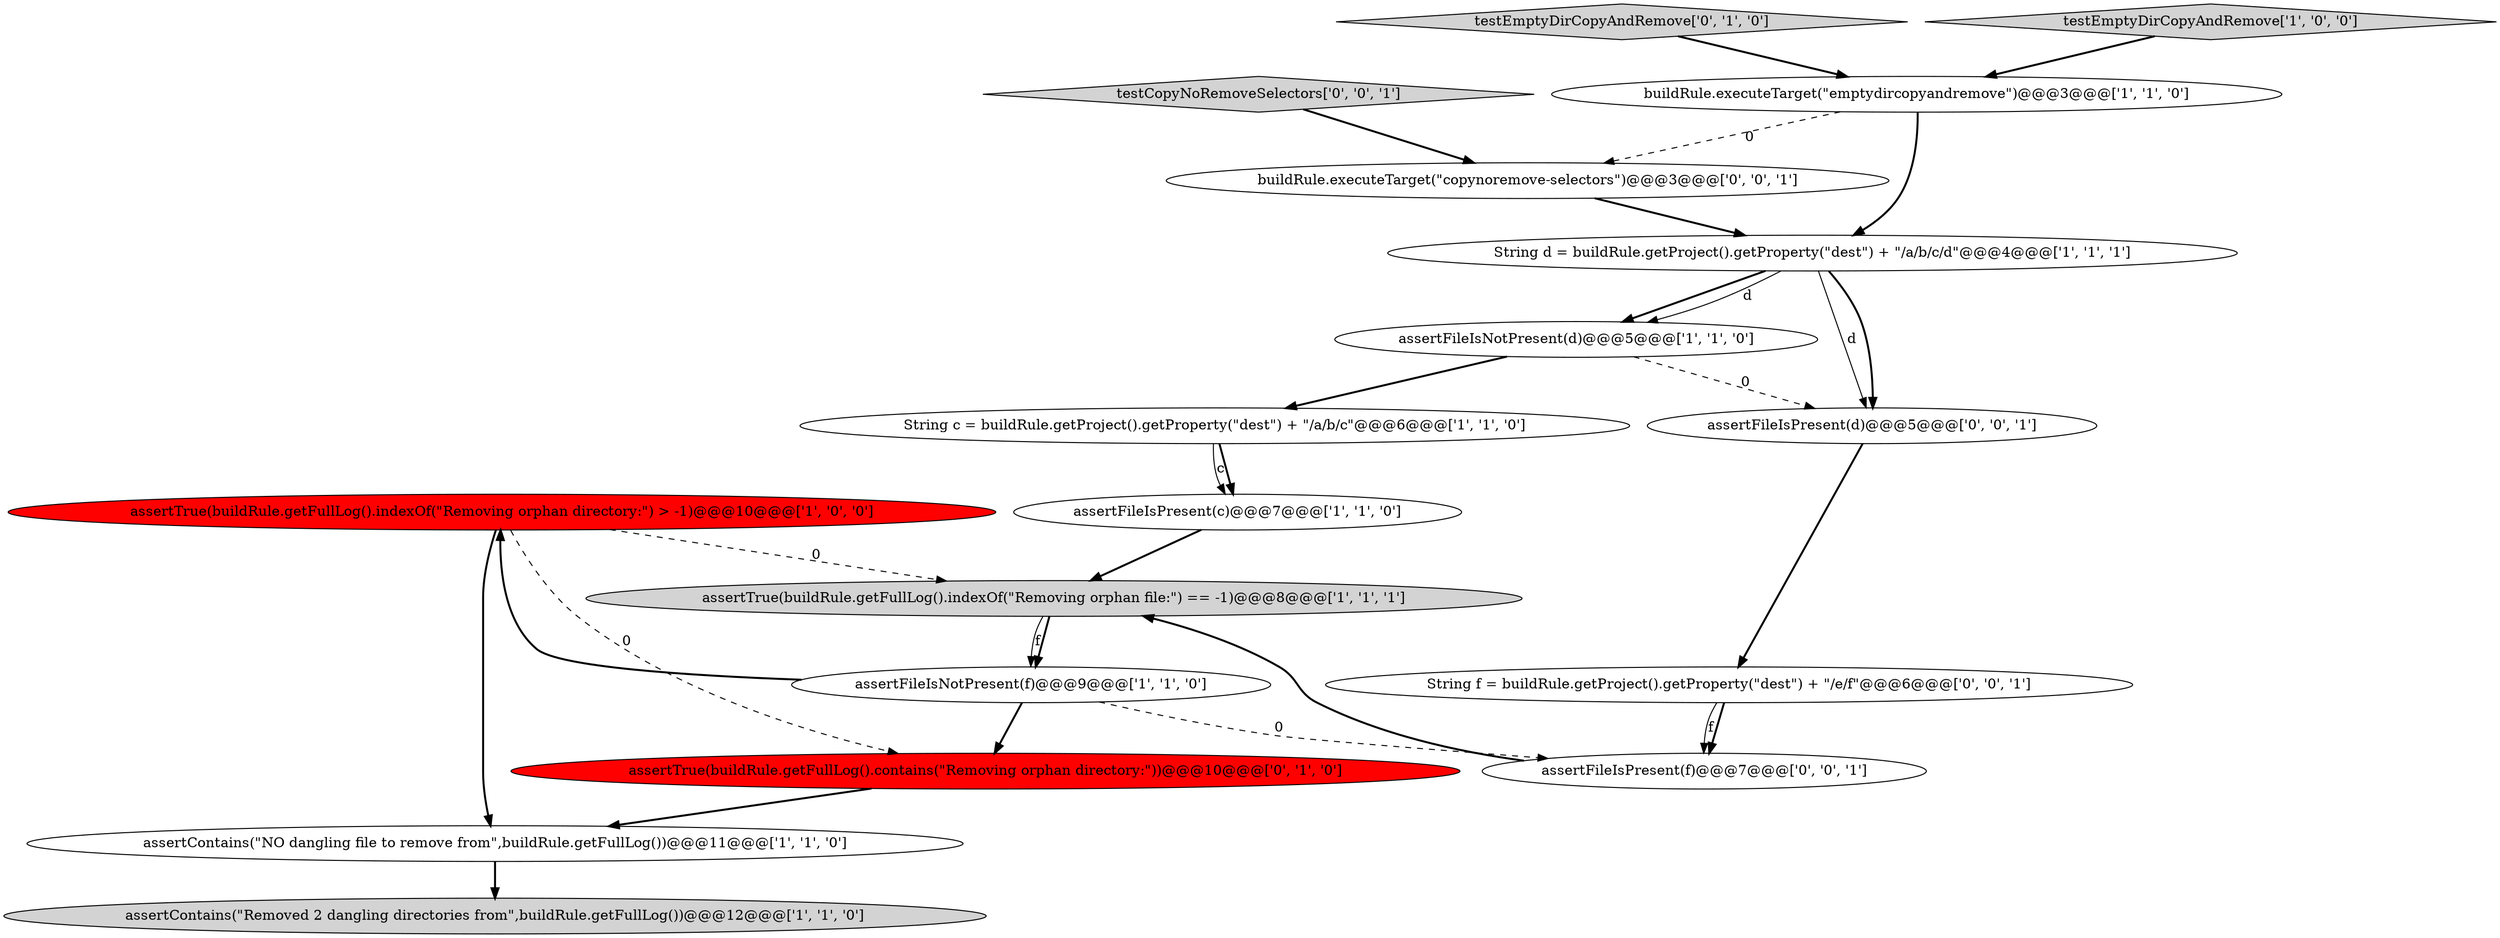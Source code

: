 digraph {
11 [style = filled, label = "assertTrue(buildRule.getFullLog().contains(\"Removing orphan directory:\"))@@@10@@@['0', '1', '0']", fillcolor = red, shape = ellipse image = "AAA1AAABBB2BBB"];
5 [style = filled, label = "assertTrue(buildRule.getFullLog().indexOf(\"Removing orphan directory:\") > -1)@@@10@@@['1', '0', '0']", fillcolor = red, shape = ellipse image = "AAA1AAABBB1BBB"];
12 [style = filled, label = "testEmptyDirCopyAndRemove['0', '1', '0']", fillcolor = lightgray, shape = diamond image = "AAA0AAABBB2BBB"];
14 [style = filled, label = "testCopyNoRemoveSelectors['0', '0', '1']", fillcolor = lightgray, shape = diamond image = "AAA0AAABBB3BBB"];
0 [style = filled, label = "assertFileIsNotPresent(f)@@@9@@@['1', '1', '0']", fillcolor = white, shape = ellipse image = "AAA0AAABBB1BBB"];
16 [style = filled, label = "String f = buildRule.getProject().getProperty(\"dest\") + \"/e/f\"@@@6@@@['0', '0', '1']", fillcolor = white, shape = ellipse image = "AAA0AAABBB3BBB"];
10 [style = filled, label = "assertFileIsPresent(c)@@@7@@@['1', '1', '0']", fillcolor = white, shape = ellipse image = "AAA0AAABBB1BBB"];
1 [style = filled, label = "assertFileIsNotPresent(d)@@@5@@@['1', '1', '0']", fillcolor = white, shape = ellipse image = "AAA0AAABBB1BBB"];
6 [style = filled, label = "String c = buildRule.getProject().getProperty(\"dest\") + \"/a/b/c\"@@@6@@@['1', '1', '0']", fillcolor = white, shape = ellipse image = "AAA0AAABBB1BBB"];
8 [style = filled, label = "assertTrue(buildRule.getFullLog().indexOf(\"Removing orphan file:\") == -1)@@@8@@@['1', '1', '1']", fillcolor = lightgray, shape = ellipse image = "AAA0AAABBB1BBB"];
3 [style = filled, label = "assertContains(\"Removed 2 dangling directories from\",buildRule.getFullLog())@@@12@@@['1', '1', '0']", fillcolor = lightgray, shape = ellipse image = "AAA0AAABBB1BBB"];
2 [style = filled, label = "String d = buildRule.getProject().getProperty(\"dest\") + \"/a/b/c/d\"@@@4@@@['1', '1', '1']", fillcolor = white, shape = ellipse image = "AAA0AAABBB1BBB"];
9 [style = filled, label = "buildRule.executeTarget(\"emptydircopyandremove\")@@@3@@@['1', '1', '0']", fillcolor = white, shape = ellipse image = "AAA0AAABBB1BBB"];
17 [style = filled, label = "buildRule.executeTarget(\"copynoremove-selectors\")@@@3@@@['0', '0', '1']", fillcolor = white, shape = ellipse image = "AAA0AAABBB3BBB"];
4 [style = filled, label = "testEmptyDirCopyAndRemove['1', '0', '0']", fillcolor = lightgray, shape = diamond image = "AAA0AAABBB1BBB"];
13 [style = filled, label = "assertFileIsPresent(f)@@@7@@@['0', '0', '1']", fillcolor = white, shape = ellipse image = "AAA0AAABBB3BBB"];
15 [style = filled, label = "assertFileIsPresent(d)@@@5@@@['0', '0', '1']", fillcolor = white, shape = ellipse image = "AAA0AAABBB3BBB"];
7 [style = filled, label = "assertContains(\"NO dangling file to remove from\",buildRule.getFullLog())@@@11@@@['1', '1', '0']", fillcolor = white, shape = ellipse image = "AAA0AAABBB1BBB"];
4->9 [style = bold, label=""];
16->13 [style = bold, label=""];
16->13 [style = solid, label="f"];
9->2 [style = bold, label=""];
2->1 [style = bold, label=""];
1->15 [style = dashed, label="0"];
2->15 [style = solid, label="d"];
0->11 [style = bold, label=""];
14->17 [style = bold, label=""];
12->9 [style = bold, label=""];
15->16 [style = bold, label=""];
7->3 [style = bold, label=""];
8->0 [style = bold, label=""];
1->6 [style = bold, label=""];
10->8 [style = bold, label=""];
17->2 [style = bold, label=""];
5->11 [style = dashed, label="0"];
6->10 [style = bold, label=""];
9->17 [style = dashed, label="0"];
0->13 [style = dashed, label="0"];
2->15 [style = bold, label=""];
5->8 [style = dashed, label="0"];
5->7 [style = bold, label=""];
6->10 [style = solid, label="c"];
13->8 [style = bold, label=""];
8->0 [style = solid, label="f"];
2->1 [style = solid, label="d"];
11->7 [style = bold, label=""];
0->5 [style = bold, label=""];
}
